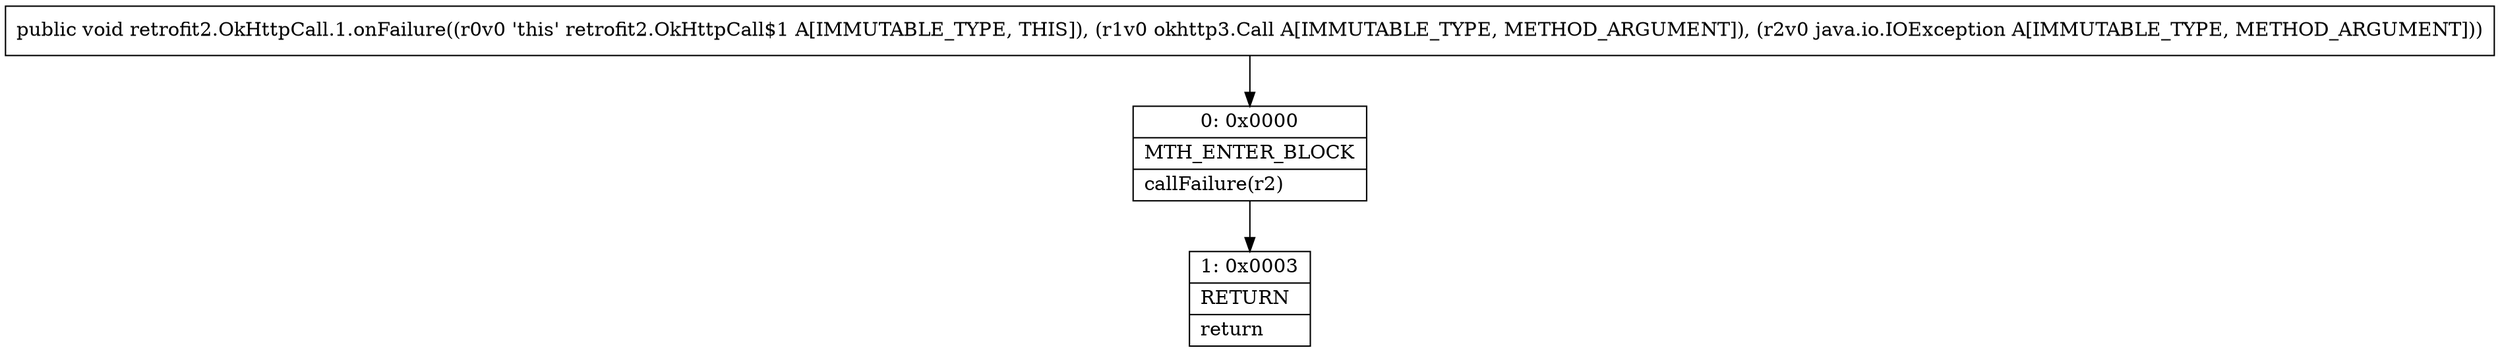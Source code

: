 digraph "CFG forretrofit2.OkHttpCall.1.onFailure(Lokhttp3\/Call;Ljava\/io\/IOException;)V" {
Node_0 [shape=record,label="{0\:\ 0x0000|MTH_ENTER_BLOCK\l|callFailure(r2)\l}"];
Node_1 [shape=record,label="{1\:\ 0x0003|RETURN\l|return\l}"];
MethodNode[shape=record,label="{public void retrofit2.OkHttpCall.1.onFailure((r0v0 'this' retrofit2.OkHttpCall$1 A[IMMUTABLE_TYPE, THIS]), (r1v0 okhttp3.Call A[IMMUTABLE_TYPE, METHOD_ARGUMENT]), (r2v0 java.io.IOException A[IMMUTABLE_TYPE, METHOD_ARGUMENT])) }"];
MethodNode -> Node_0;
Node_0 -> Node_1;
}

